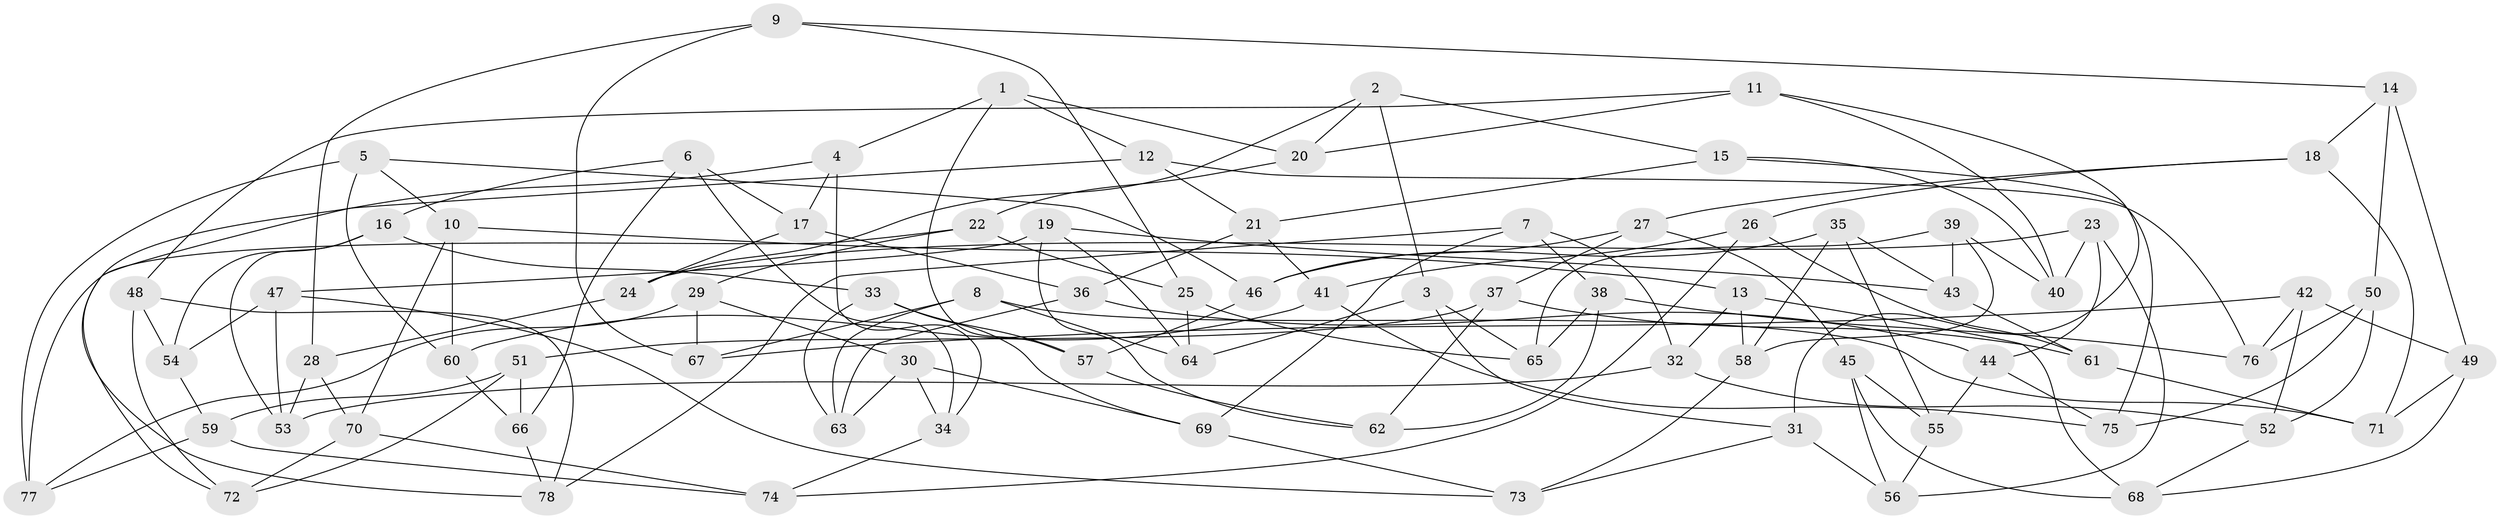 // coarse degree distribution, {6: 0.1935483870967742, 12: 0.03225806451612903, 4: 0.25806451612903225, 10: 0.0967741935483871, 8: 0.03225806451612903, 3: 0.06451612903225806, 5: 0.25806451612903225, 9: 0.06451612903225806}
// Generated by graph-tools (version 1.1) at 2025/20/03/04/25 18:20:57]
// undirected, 78 vertices, 156 edges
graph export_dot {
graph [start="1"]
  node [color=gray90,style=filled];
  1;
  2;
  3;
  4;
  5;
  6;
  7;
  8;
  9;
  10;
  11;
  12;
  13;
  14;
  15;
  16;
  17;
  18;
  19;
  20;
  21;
  22;
  23;
  24;
  25;
  26;
  27;
  28;
  29;
  30;
  31;
  32;
  33;
  34;
  35;
  36;
  37;
  38;
  39;
  40;
  41;
  42;
  43;
  44;
  45;
  46;
  47;
  48;
  49;
  50;
  51;
  52;
  53;
  54;
  55;
  56;
  57;
  58;
  59;
  60;
  61;
  62;
  63;
  64;
  65;
  66;
  67;
  68;
  69;
  70;
  71;
  72;
  73;
  74;
  75;
  76;
  77;
  78;
  1 -- 4;
  1 -- 12;
  1 -- 20;
  1 -- 57;
  2 -- 15;
  2 -- 3;
  2 -- 20;
  2 -- 24;
  3 -- 65;
  3 -- 64;
  3 -- 31;
  4 -- 34;
  4 -- 78;
  4 -- 17;
  5 -- 77;
  5 -- 60;
  5 -- 46;
  5 -- 10;
  6 -- 34;
  6 -- 17;
  6 -- 16;
  6 -- 66;
  7 -- 69;
  7 -- 38;
  7 -- 78;
  7 -- 32;
  8 -- 67;
  8 -- 63;
  8 -- 71;
  8 -- 64;
  9 -- 14;
  9 -- 25;
  9 -- 67;
  9 -- 28;
  10 -- 60;
  10 -- 70;
  10 -- 13;
  11 -- 48;
  11 -- 20;
  11 -- 31;
  11 -- 40;
  12 -- 21;
  12 -- 72;
  12 -- 76;
  13 -- 32;
  13 -- 58;
  13 -- 68;
  14 -- 50;
  14 -- 49;
  14 -- 18;
  15 -- 40;
  15 -- 21;
  15 -- 75;
  16 -- 54;
  16 -- 53;
  16 -- 33;
  17 -- 36;
  17 -- 24;
  18 -- 27;
  18 -- 71;
  18 -- 26;
  19 -- 62;
  19 -- 47;
  19 -- 64;
  19 -- 43;
  20 -- 22;
  21 -- 41;
  21 -- 36;
  22 -- 77;
  22 -- 25;
  22 -- 29;
  23 -- 40;
  23 -- 56;
  23 -- 44;
  23 -- 24;
  24 -- 28;
  25 -- 65;
  25 -- 64;
  26 -- 74;
  26 -- 41;
  26 -- 61;
  27 -- 37;
  27 -- 46;
  27 -- 45;
  28 -- 53;
  28 -- 70;
  29 -- 30;
  29 -- 67;
  29 -- 77;
  30 -- 69;
  30 -- 63;
  30 -- 34;
  31 -- 73;
  31 -- 56;
  32 -- 53;
  32 -- 52;
  33 -- 69;
  33 -- 63;
  33 -- 57;
  34 -- 74;
  35 -- 55;
  35 -- 58;
  35 -- 43;
  35 -- 46;
  36 -- 44;
  36 -- 63;
  37 -- 62;
  37 -- 61;
  37 -- 51;
  38 -- 62;
  38 -- 65;
  38 -- 76;
  39 -- 65;
  39 -- 43;
  39 -- 58;
  39 -- 40;
  41 -- 60;
  41 -- 75;
  42 -- 49;
  42 -- 67;
  42 -- 76;
  42 -- 52;
  43 -- 61;
  44 -- 75;
  44 -- 55;
  45 -- 55;
  45 -- 68;
  45 -- 56;
  46 -- 57;
  47 -- 54;
  47 -- 73;
  47 -- 53;
  48 -- 78;
  48 -- 72;
  48 -- 54;
  49 -- 71;
  49 -- 68;
  50 -- 75;
  50 -- 76;
  50 -- 52;
  51 -- 72;
  51 -- 66;
  51 -- 59;
  52 -- 68;
  54 -- 59;
  55 -- 56;
  57 -- 62;
  58 -- 73;
  59 -- 74;
  59 -- 77;
  60 -- 66;
  61 -- 71;
  66 -- 78;
  69 -- 73;
  70 -- 74;
  70 -- 72;
}
